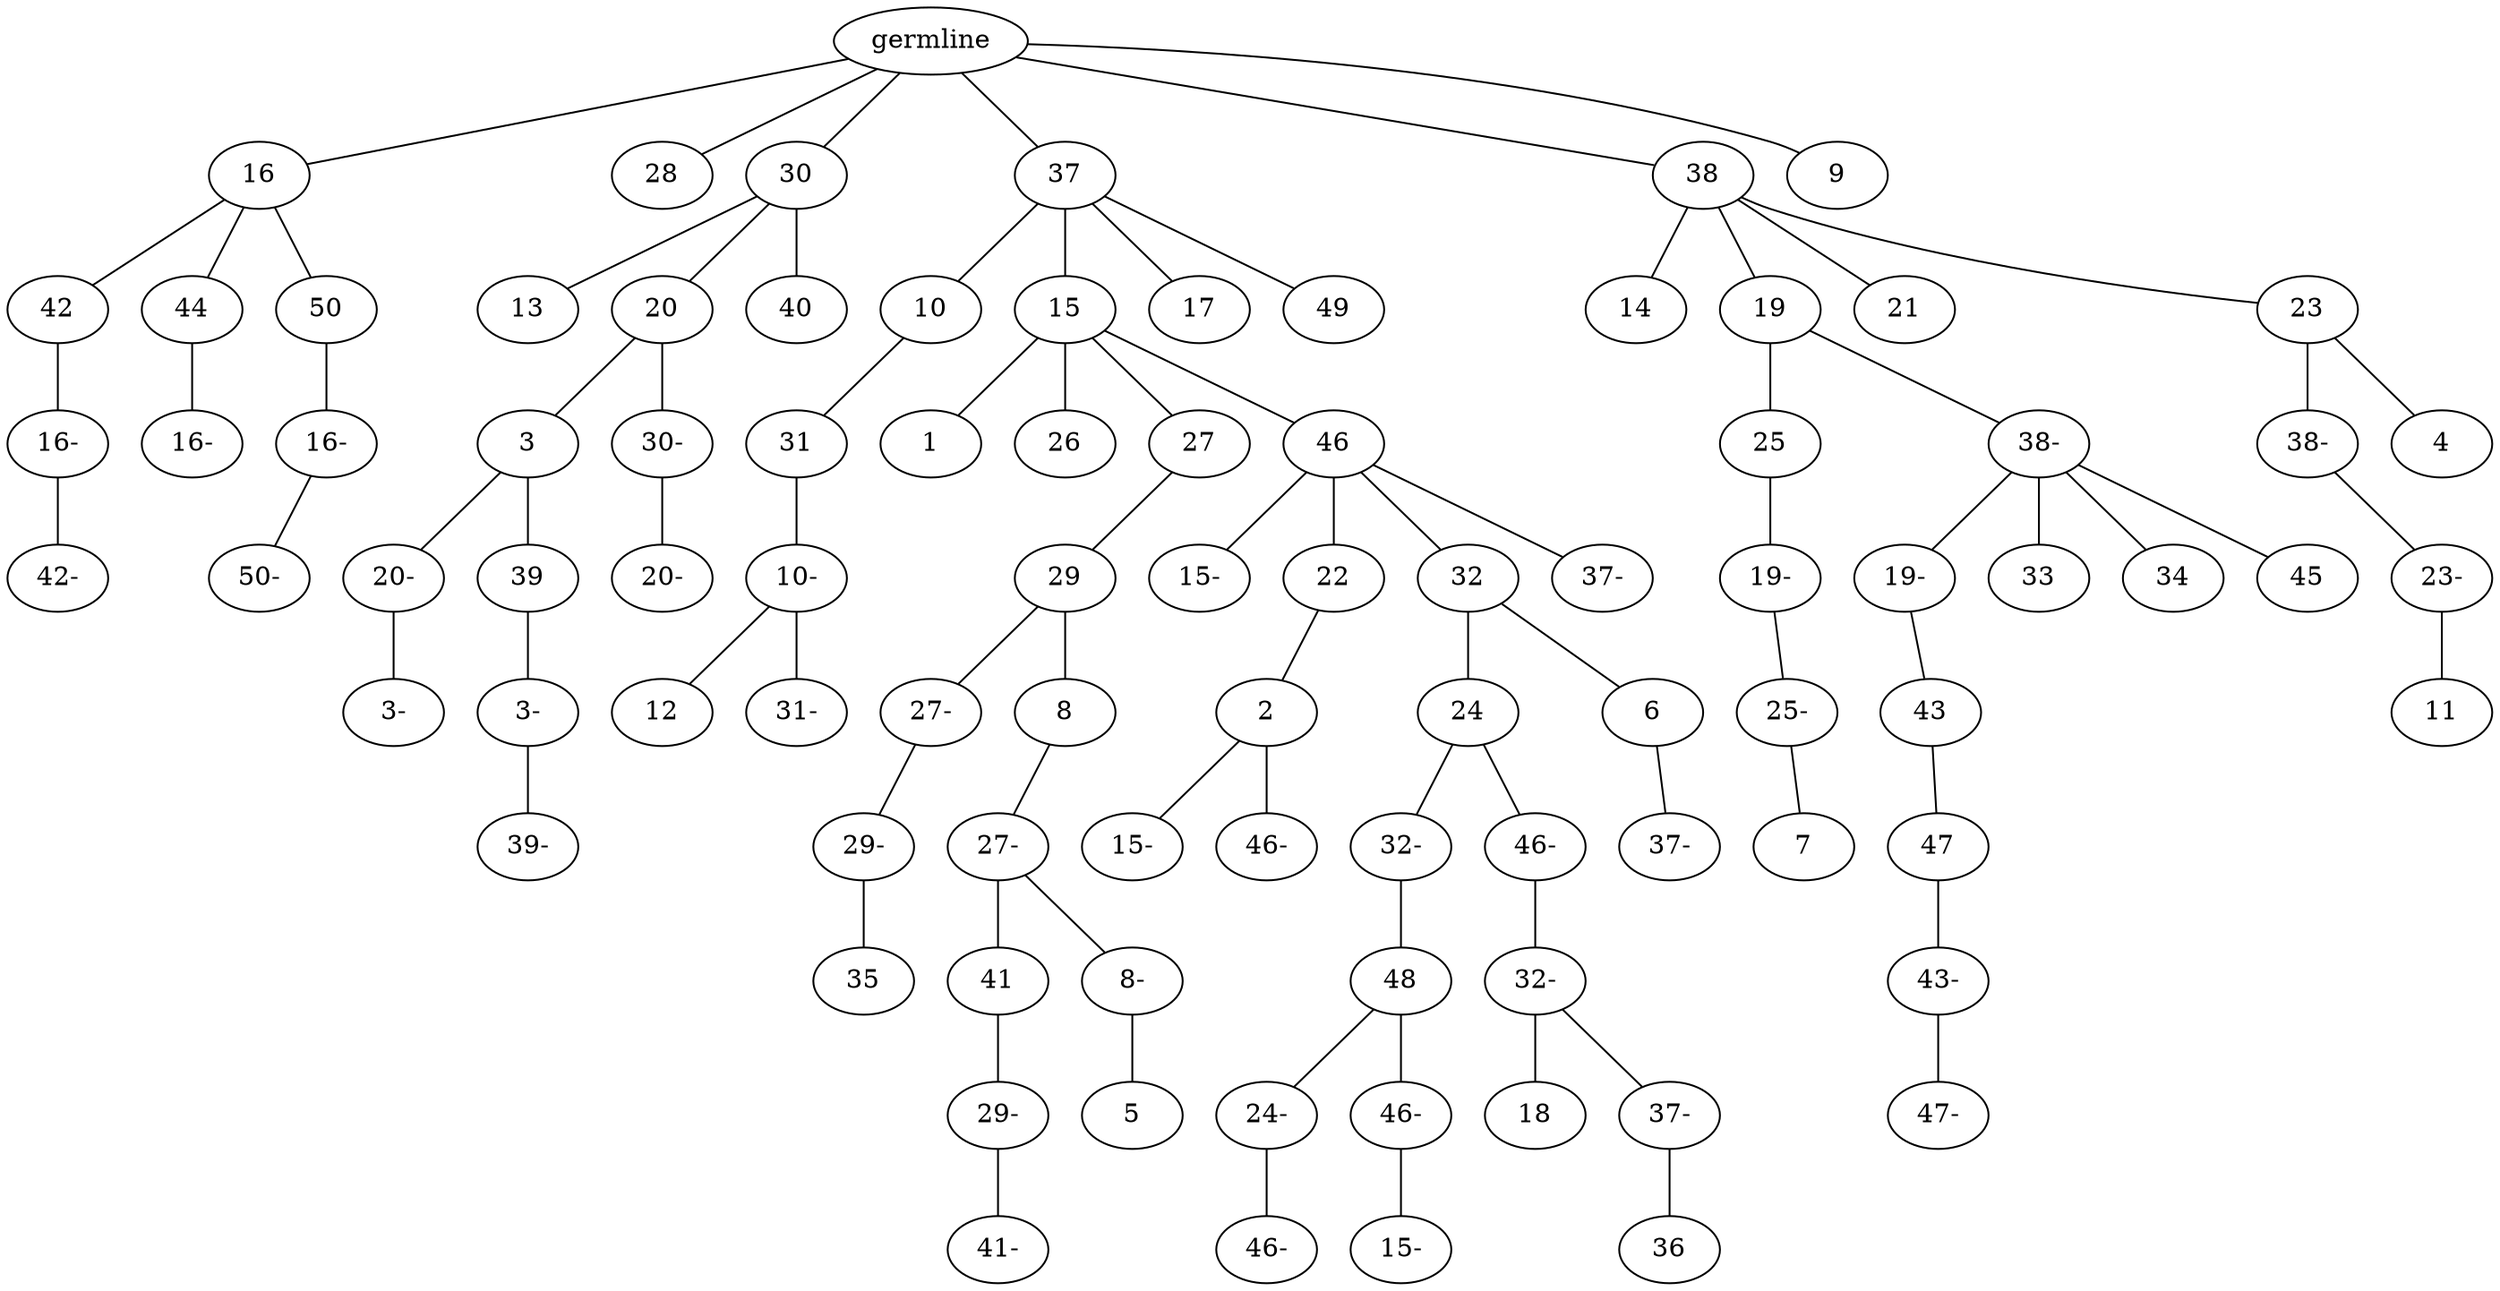graph tree {
    "140247582831472" [label="germline"];
    "140247582743664" [label="16"];
    "140247581475840" [label="42"];
    "140247581477712" [label="16-"];
    "140247581477376" [label="42-"];
    "140247581477904" [label="44"];
    "140247581478432" [label="16-"];
    "140247581478720" [label="50"];
    "140247581476608" [label="16-"];
    "140247581477616" [label="50-"];
    "140247582720928" [label="28"];
    "140247582722608" [label="30"];
    "140247581477568" [label="13"];
    "140247581477760" [label="20"];
    "140247581478576" [label="3"];
    "140247581477952" [label="20-"];
    "140247581376912" [label="3-"];
    "140247581478864" [label="39"];
    "140247581376720" [label="3-"];
    "140247581377104" [label="39-"];
    "140247581478336" [label="30-"];
    "140247581377584" [label="20-"];
    "140247581477088" [label="40"];
    "140247582722464" [label="37"];
    "140247581478384" [label="10"];
    "140247581377152" [label="31"];
    "140247581377056" [label="10-"];
    "140247581377824" [label="12"];
    "140247581377776" [label="31-"];
    "140247581478480" [label="15"];
    "140247581378112" [label="1"];
    "140247581377296" [label="26"];
    "140247581377392" [label="27"];
    "140247581377536" [label="29"];
    "140247581377872" [label="27-"];
    "140247581378928" [label="29-"];
    "140247581379216" [label="35"];
    "140247581378160" [label="8"];
    "140247581379744" [label="27-"];
    "140247581379504" [label="41"];
    "140247581379648" [label="29-"];
    "140247581380080" [label="41-"];
    "140247581379360" [label="8-"];
    "140247581379840" [label="5"];
    "140247581378352" [label="46"];
    "140247581380032" [label="15-"];
    "140247581378064" [label="22"];
    "140247581378400" [label="2"];
    "140247581380560" [label="15-"];
    "140247581378640" [label="46-"];
    "140247581376768" [label="32"];
    "140247581378592" [label="24"];
    "140247581380176" [label="32-"];
    "140247581422016" [label="48"];
    "140247581422160" [label="24-"];
    "140247581422448" [label="46-"];
    "140247581421968" [label="46-"];
    "140247581422256" [label="15-"];
    "140247581380464" [label="46-"];
    "140247581423264" [label="32-"];
    "140247581422496" [label="18"];
    "140247581422208" [label="37-"];
    "140247581422880" [label="36"];
    "140247581379168" [label="6"];
    "140247581423456" [label="37-"];
    "140247581378016" [label="37-"];
    "140247581378880" [label="17"];
    "140247581378736" [label="49"];
    "140247581478816" [label="38"];
    "140247581377920" [label="14"];
    "140247581377344" [label="19"];
    "140247581421776" [label="25"];
    "140247581475600" [label="19-"];
    "140247581477136" [label="25-"];
    "140247581476512" [label="7"];
    "140247581476272" [label="38-"];
    "140247581475936" [label="19-"];
    "140247581476800" [label="43"];
    "140247581476896" [label="47"];
    "140247581475648" [label="43-"];
    "140247581475456" [label="47-"];
    "140247581476944" [label="33"];
    "140247581476848" [label="34"];
    "140247581477856" [label="45"];
    "140247581378688" [label="21"];
    "140247581475024" [label="23"];
    "140247581476992" [label="38-"];
    "140247581475312" [label="23-"];
    "140247581474976" [label="11"];
    "140247581476128" [label="4"];
    "140247581475504" [label="9"];
    "140247582831472" -- "140247582743664";
    "140247582831472" -- "140247582720928";
    "140247582831472" -- "140247582722608";
    "140247582831472" -- "140247582722464";
    "140247582831472" -- "140247581478816";
    "140247582831472" -- "140247581475504";
    "140247582743664" -- "140247581475840";
    "140247582743664" -- "140247581477904";
    "140247582743664" -- "140247581478720";
    "140247581475840" -- "140247581477712";
    "140247581477712" -- "140247581477376";
    "140247581477904" -- "140247581478432";
    "140247581478720" -- "140247581476608";
    "140247581476608" -- "140247581477616";
    "140247582722608" -- "140247581477568";
    "140247582722608" -- "140247581477760";
    "140247582722608" -- "140247581477088";
    "140247581477760" -- "140247581478576";
    "140247581477760" -- "140247581478336";
    "140247581478576" -- "140247581477952";
    "140247581478576" -- "140247581478864";
    "140247581477952" -- "140247581376912";
    "140247581478864" -- "140247581376720";
    "140247581376720" -- "140247581377104";
    "140247581478336" -- "140247581377584";
    "140247582722464" -- "140247581478384";
    "140247582722464" -- "140247581478480";
    "140247582722464" -- "140247581378880";
    "140247582722464" -- "140247581378736";
    "140247581478384" -- "140247581377152";
    "140247581377152" -- "140247581377056";
    "140247581377056" -- "140247581377824";
    "140247581377056" -- "140247581377776";
    "140247581478480" -- "140247581378112";
    "140247581478480" -- "140247581377296";
    "140247581478480" -- "140247581377392";
    "140247581478480" -- "140247581378352";
    "140247581377392" -- "140247581377536";
    "140247581377536" -- "140247581377872";
    "140247581377536" -- "140247581378160";
    "140247581377872" -- "140247581378928";
    "140247581378928" -- "140247581379216";
    "140247581378160" -- "140247581379744";
    "140247581379744" -- "140247581379504";
    "140247581379744" -- "140247581379360";
    "140247581379504" -- "140247581379648";
    "140247581379648" -- "140247581380080";
    "140247581379360" -- "140247581379840";
    "140247581378352" -- "140247581380032";
    "140247581378352" -- "140247581378064";
    "140247581378352" -- "140247581376768";
    "140247581378352" -- "140247581378016";
    "140247581378064" -- "140247581378400";
    "140247581378400" -- "140247581380560";
    "140247581378400" -- "140247581378640";
    "140247581376768" -- "140247581378592";
    "140247581376768" -- "140247581379168";
    "140247581378592" -- "140247581380176";
    "140247581378592" -- "140247581380464";
    "140247581380176" -- "140247581422016";
    "140247581422016" -- "140247581422160";
    "140247581422016" -- "140247581421968";
    "140247581422160" -- "140247581422448";
    "140247581421968" -- "140247581422256";
    "140247581380464" -- "140247581423264";
    "140247581423264" -- "140247581422496";
    "140247581423264" -- "140247581422208";
    "140247581422208" -- "140247581422880";
    "140247581379168" -- "140247581423456";
    "140247581478816" -- "140247581377920";
    "140247581478816" -- "140247581377344";
    "140247581478816" -- "140247581378688";
    "140247581478816" -- "140247581475024";
    "140247581377344" -- "140247581421776";
    "140247581377344" -- "140247581476272";
    "140247581421776" -- "140247581475600";
    "140247581475600" -- "140247581477136";
    "140247581477136" -- "140247581476512";
    "140247581476272" -- "140247581475936";
    "140247581476272" -- "140247581476944";
    "140247581476272" -- "140247581476848";
    "140247581476272" -- "140247581477856";
    "140247581475936" -- "140247581476800";
    "140247581476800" -- "140247581476896";
    "140247581476896" -- "140247581475648";
    "140247581475648" -- "140247581475456";
    "140247581475024" -- "140247581476992";
    "140247581475024" -- "140247581476128";
    "140247581476992" -- "140247581475312";
    "140247581475312" -- "140247581474976";
}
